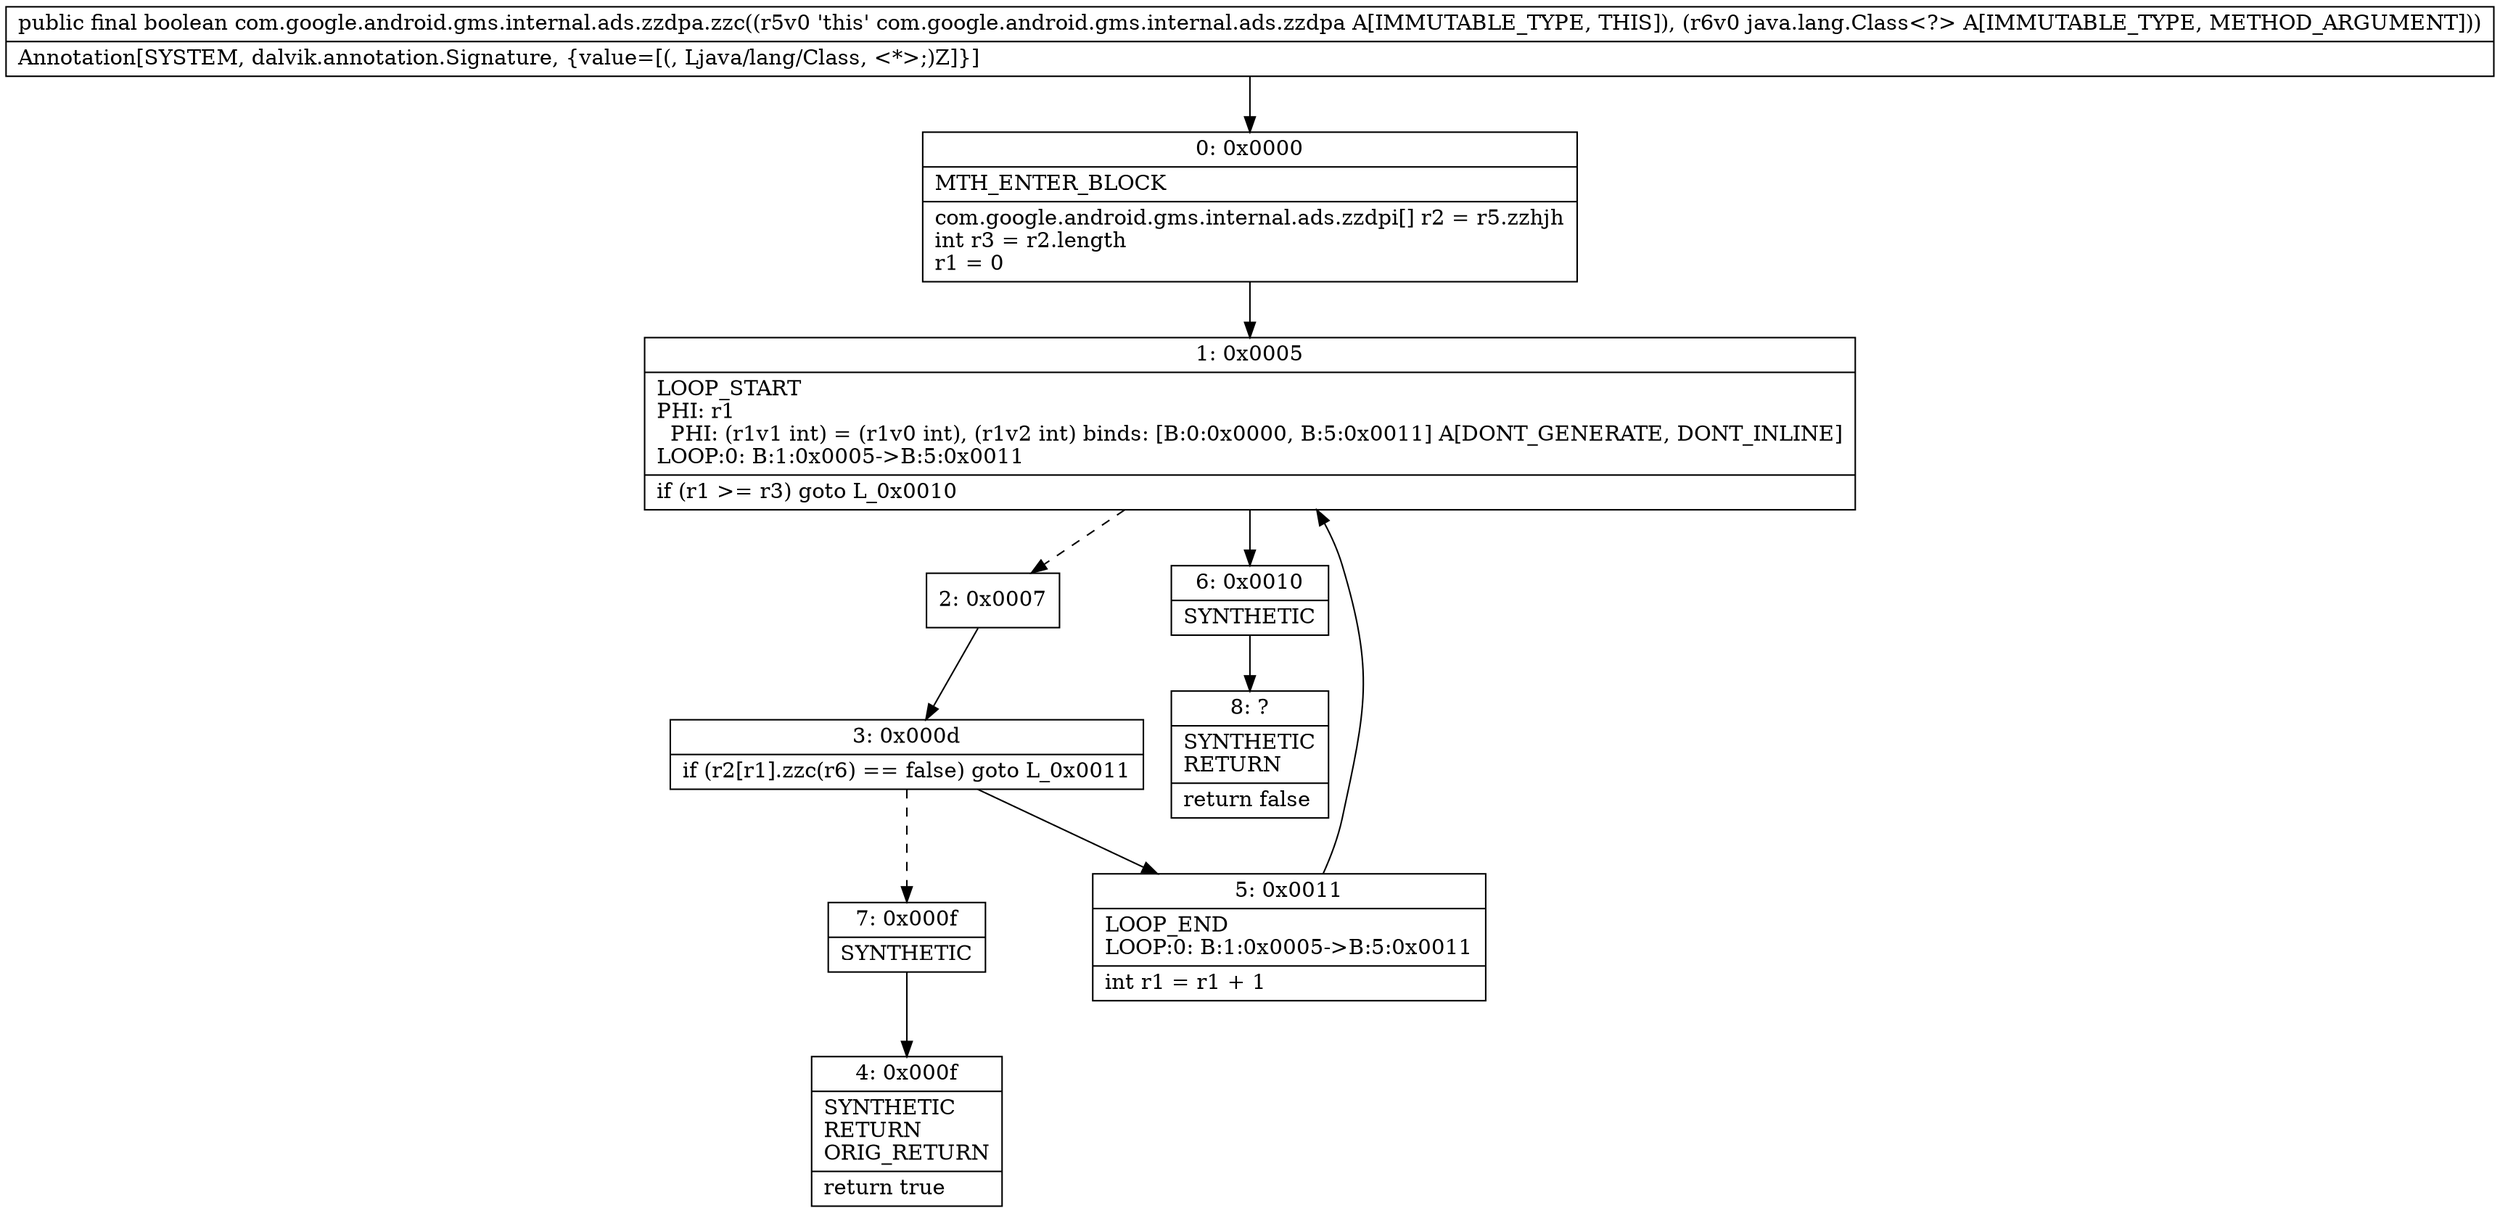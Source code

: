 digraph "CFG forcom.google.android.gms.internal.ads.zzdpa.zzc(Ljava\/lang\/Class;)Z" {
Node_0 [shape=record,label="{0\:\ 0x0000|MTH_ENTER_BLOCK\l|com.google.android.gms.internal.ads.zzdpi[] r2 = r5.zzhjh\lint r3 = r2.length\lr1 = 0\l}"];
Node_1 [shape=record,label="{1\:\ 0x0005|LOOP_START\lPHI: r1 \l  PHI: (r1v1 int) = (r1v0 int), (r1v2 int) binds: [B:0:0x0000, B:5:0x0011] A[DONT_GENERATE, DONT_INLINE]\lLOOP:0: B:1:0x0005\-\>B:5:0x0011\l|if (r1 \>= r3) goto L_0x0010\l}"];
Node_2 [shape=record,label="{2\:\ 0x0007}"];
Node_3 [shape=record,label="{3\:\ 0x000d|if (r2[r1].zzc(r6) == false) goto L_0x0011\l}"];
Node_4 [shape=record,label="{4\:\ 0x000f|SYNTHETIC\lRETURN\lORIG_RETURN\l|return true\l}"];
Node_5 [shape=record,label="{5\:\ 0x0011|LOOP_END\lLOOP:0: B:1:0x0005\-\>B:5:0x0011\l|int r1 = r1 + 1\l}"];
Node_6 [shape=record,label="{6\:\ 0x0010|SYNTHETIC\l}"];
Node_7 [shape=record,label="{7\:\ 0x000f|SYNTHETIC\l}"];
Node_8 [shape=record,label="{8\:\ ?|SYNTHETIC\lRETURN\l|return false\l}"];
MethodNode[shape=record,label="{public final boolean com.google.android.gms.internal.ads.zzdpa.zzc((r5v0 'this' com.google.android.gms.internal.ads.zzdpa A[IMMUTABLE_TYPE, THIS]), (r6v0 java.lang.Class\<?\> A[IMMUTABLE_TYPE, METHOD_ARGUMENT]))  | Annotation[SYSTEM, dalvik.annotation.Signature, \{value=[(, Ljava\/lang\/Class, \<*\>;)Z]\}]\l}"];
MethodNode -> Node_0;
Node_0 -> Node_1;
Node_1 -> Node_2[style=dashed];
Node_1 -> Node_6;
Node_2 -> Node_3;
Node_3 -> Node_5;
Node_3 -> Node_7[style=dashed];
Node_5 -> Node_1;
Node_6 -> Node_8;
Node_7 -> Node_4;
}

